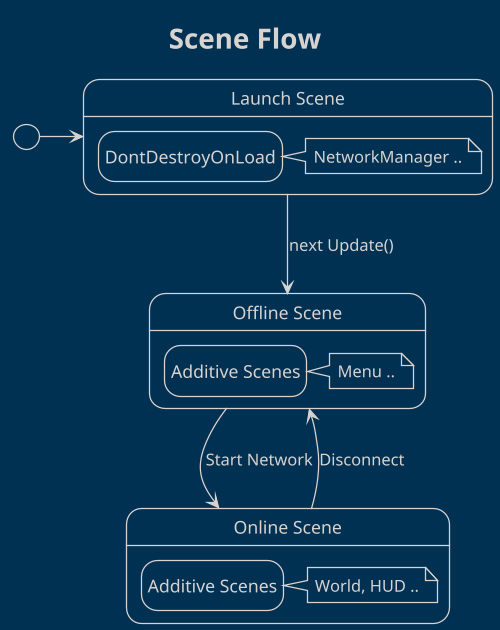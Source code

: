 ﻿@startuml
'https://plantuml.com/state-diagram

!theme blueprint
hide empty description
title Scene Flow
scale 500 width

state "Launch Scene" as launch {
    state "DontDestroyOnLoad" as persistent
    note right of persistent : NetworkManager ..
}

state "Offline Scene" as offline {
    state "Additive Scenes" as pregame
    note right of pregame : Menu ..
}

state "Online Scene" as online {
    state "Additive Scenes" as ingame
    note right of ingame : World, HUD ..
}

[*] -> launch
launch --> offline : next Update()
offline --> online : Start Network
online --> offline : Disconnect

@enduml
